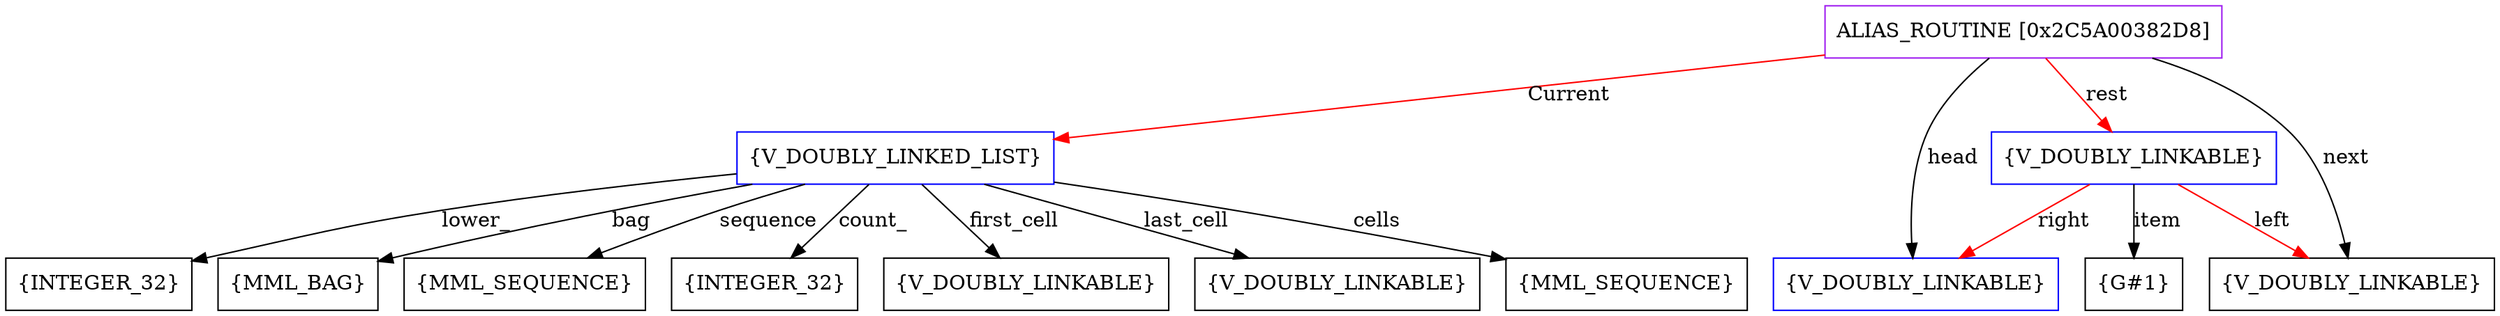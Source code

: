 digraph g {
	node [shape=box]
	b1[color=purple label=<ALIAS_ROUTINE [0x2C5A00382D8]>]
	b2[color=blue label=<{V_DOUBLY_LINKED_LIST}>]
	b3[label=<{INTEGER_32}>]
	b4[label=<{MML_BAG}>]
	b5[label=<{MML_SEQUENCE}>]
	b6[label=<{INTEGER_32}>]
	b7[label=<{V_DOUBLY_LINKABLE}>]
	b8[label=<{V_DOUBLY_LINKABLE}>]
	b9[label=<{MML_SEQUENCE}>]
	b10[color=blue label=<{V_DOUBLY_LINKABLE}>]
	b11[color=blue label=<{V_DOUBLY_LINKABLE}>]
	b12[label=<{G#1}>]
	b13[label=<{V_DOUBLY_LINKABLE}>]
	b1->b2[color=red label=<Current>]
	b2->b3[label=<lower_>]
	b2->b4[label=<bag>]
	b2->b5[label=<sequence>]
	b2->b6[label=<count_>]
	b2->b7[label=<first_cell>]
	b2->b8[label=<last_cell>]
	b2->b9[label=<cells>]
	b1->b10[label=<head>]
	b1->b11[color=red label=<rest>]
	b11->b12[label=<item>]
	b11->b10[color=red label=<right>]
	b11->b13[color=red label=<left>]
	b1->b13[label=<next>]
}
